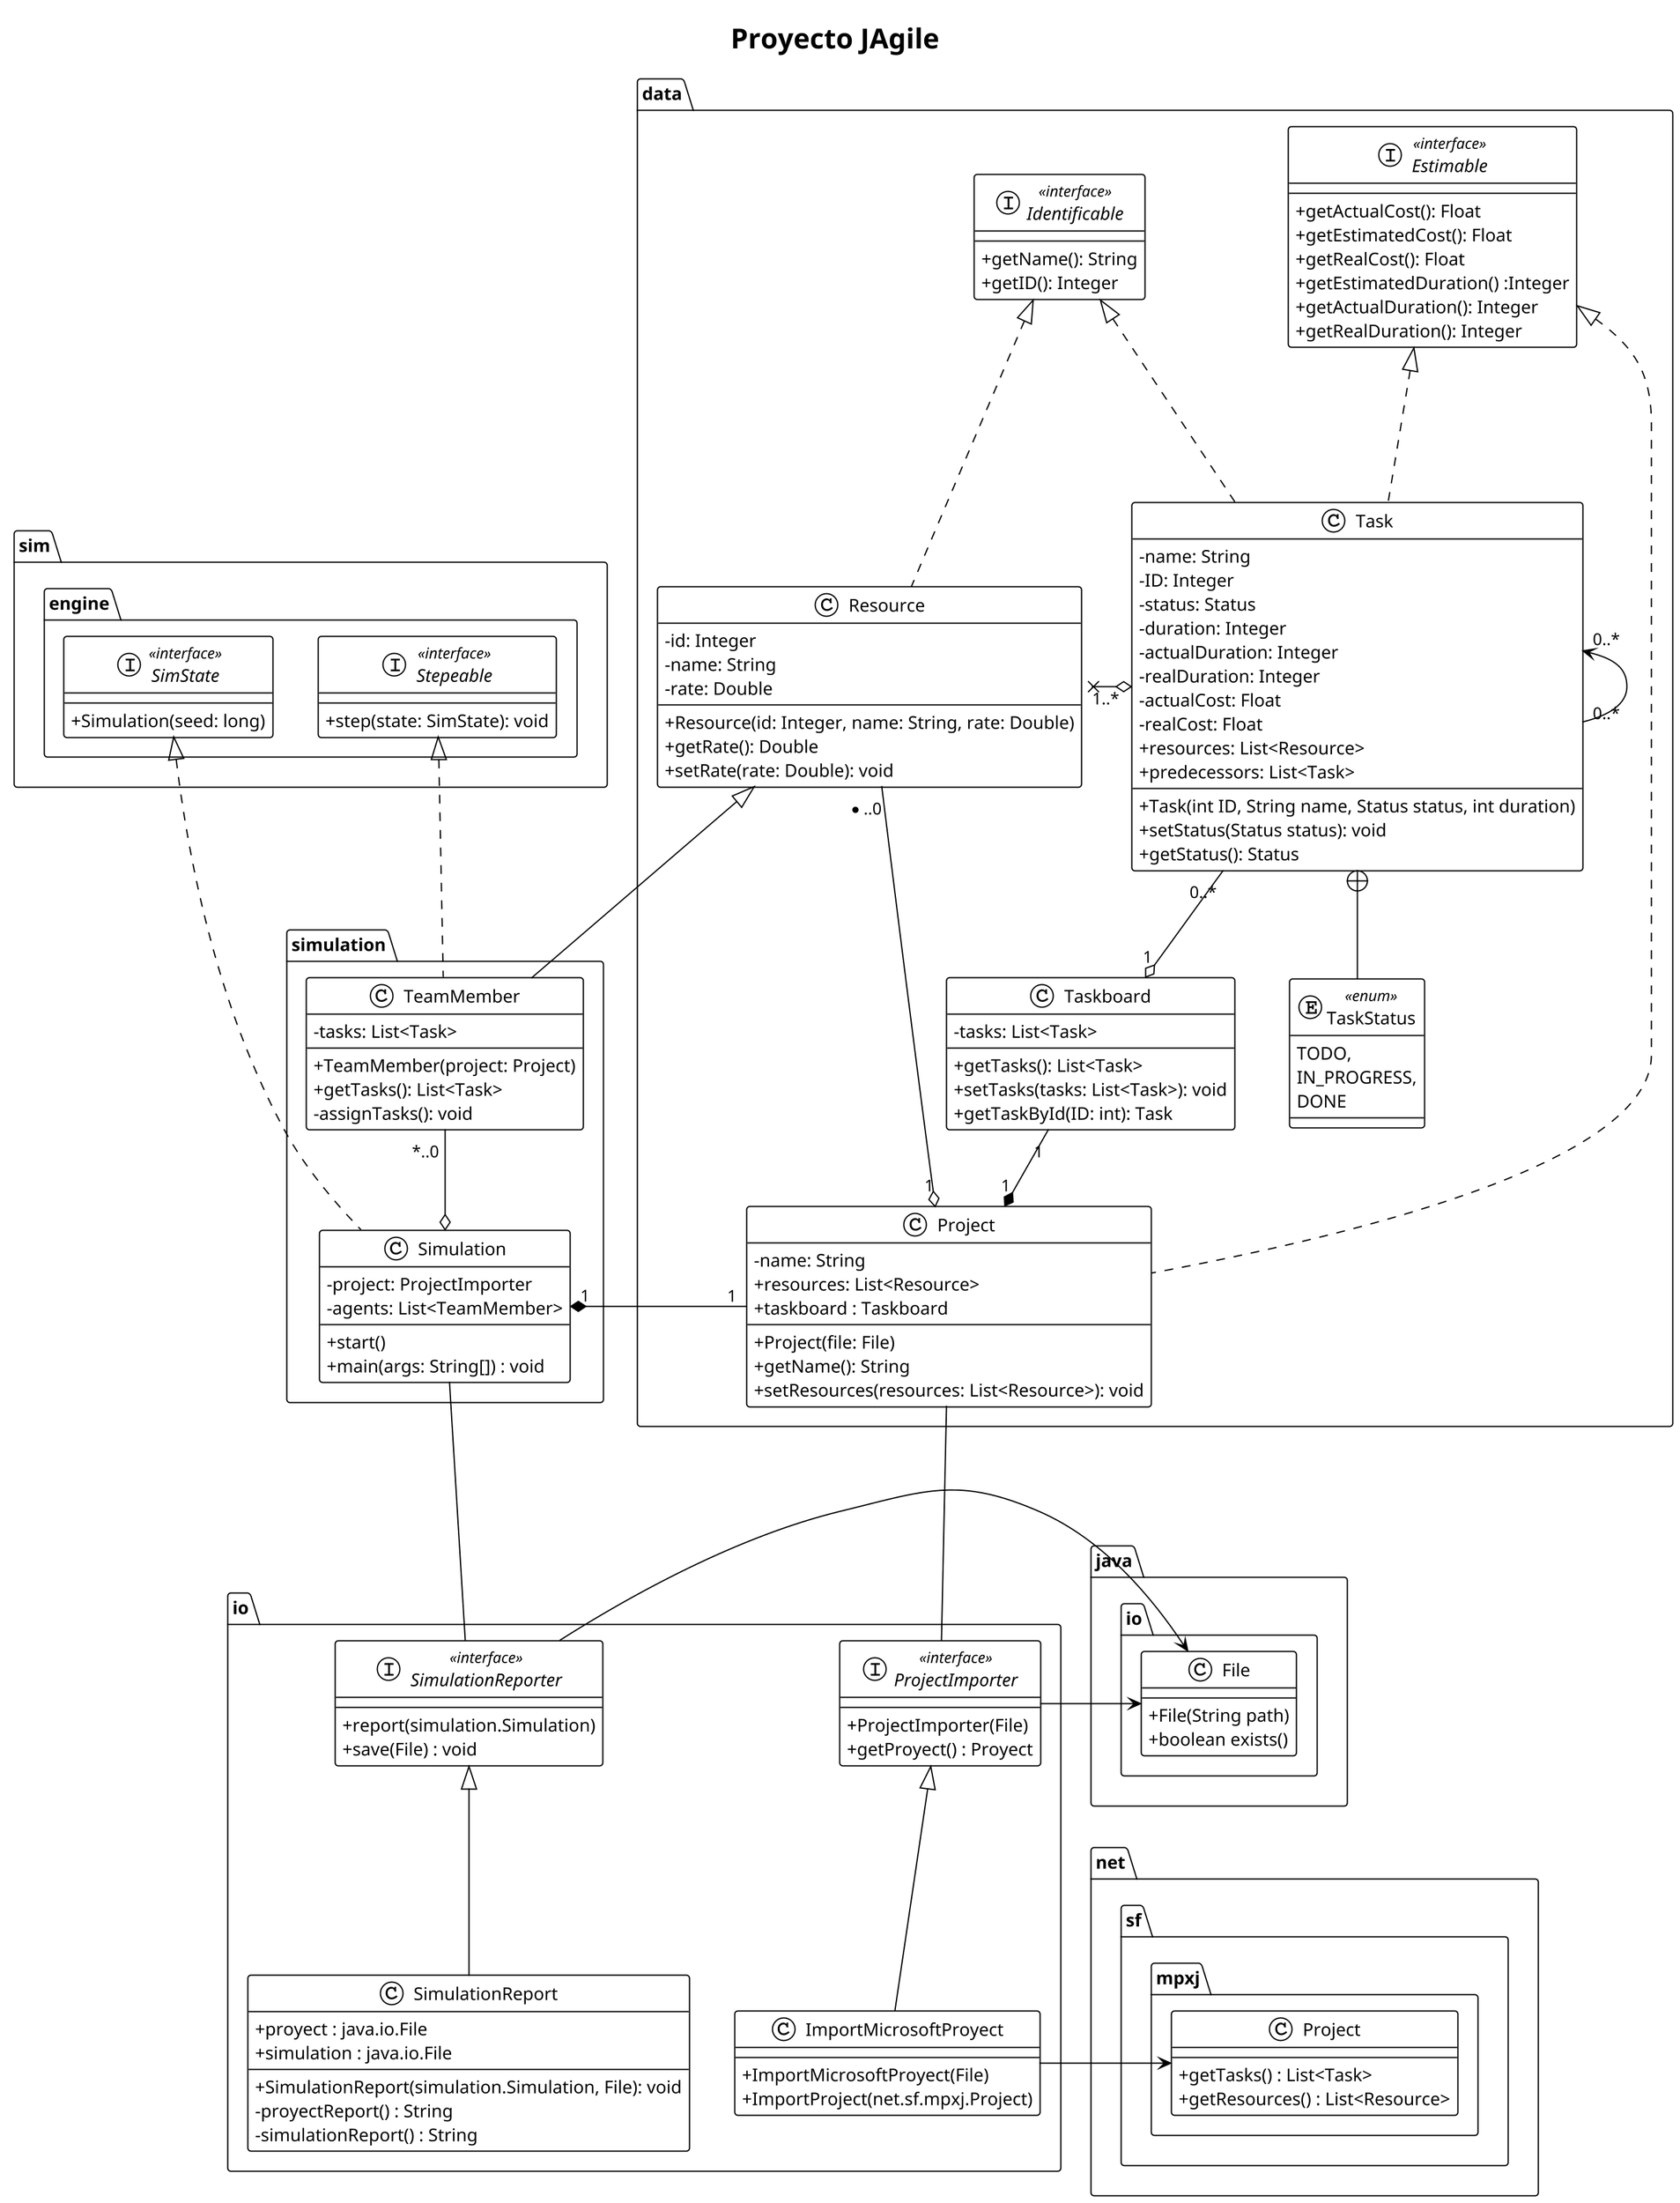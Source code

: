 
@startuml
title Proyecto JAgile
!theme plain

skinparam classAttributeIconSize 0
scale 2

'top to bottom direction
'left to right direction

'skinparam linetype polyline
'skinparam linetype ortho

package java.io {
        class File {
                +File(String path)
                +boolean exists()
        }
}

package net.sf.mpxj {
        class Project {
                + getTasks() : List<Task>
                + getResources() : List<Resource>
        }
}

package sim.engine {
        interface Stepeable <<interface>> {
                + step(state: SimState): void
        }

        interface SimState <<interface>> {
                + Simulation(seed: long)
        }
}

package io {
        
        interface SimulationReporter <<interface>> {
                + report(simulation.Simulation)
                + save(File) : void                
        }
        
        interface ProjectImporter <<interface>> {
                + ProjectImporter(File)
                + getProyect() : Proyect
        }

        class SimulationReport {
                + proyect : java.io.File
                + simulation : java.io.File

                + SimulationReport(simulation.Simulation, File): void
                - proyectReport() : String
                - simulationReport() : String
        }

        class ImportMicrosoftProyect {
                + ImportMicrosoftProyect(File)
                + ImportProject(net.sf.mpxj.Project)
        }

        ProjectImporter <|-- ImportMicrosoftProyect
        SimulationReporter <|-- SimulationReport

}

package simulation {
        
        class TeamMember {
                - tasks: List<Task>
                + TeamMember(project: Project)
                + getTasks(): List<Task>
                - assignTasks(): void
        }

        class Simulation {
                - project: ProjectImporter
                - agents: List<TeamMember>
                
                + start()
                + main(args: String[]) : void
        }

        ' asociacion unidireccional
        simulation.TeamMember " *..0 " --o  simulation.Simulation
}


package data {
        
        enum TaskStatus <<enum>> {
                TODO,
                IN_PROGRESS,
                DONE
        }

        
        interface Identificable <<interface>> {
                + getName(): String
                + getID(): Integer
        }

        interface Estimable <<interface>> {
                + getActualCost(): Float
                + getEstimatedCost(): Float
                + getRealCost(): Float
                + getEstimatedDuration() :Integer
                + getActualDuration(): Integer
                + getRealDuration(): Integer
        }

        class Resource {
                - id: Integer
                - name: String
                - rate: Double

                + Resource(id: Integer, name: String, rate: Double)
                + getRate(): Double
                + setRate(rate: Double): void
        }
        
        class Taskboard {
                - tasks: List<Task>
                + getTasks(): List<Task>
                + setTasks(tasks: List<Task>): void
                + getTaskById(ID: int): Task
        }

        class Project {
                - name: String
                + resources: List<Resource>
                + taskboard : Taskboard

                + Project(file: File)
                + getName(): String
                + setResources(resources: List<Resource>): void
        }
        
        class Task {
                - name: String
                - ID: Integer
                - status: Status
                - duration: Integer
                - actualDuration: Integer
                - realDuration: Integer
                - actualCost: Float
                - realCost: Float
                + resources: List<Resource>
                + predecessors: List<Task>

                + Task(int ID, String name, Status status, int duration)
                + setStatus(Status status): void
                + getStatus(): Status
        }

        Estimable <|... Task
        Estimable <|... Project

        Identificable <|... Task
        Identificable <|... Resource

        Resource "1..*" x---left-o Task : ""
        
        Task "0..*" --o "1" Taskboard 
        Task "0..*" <-- "0..*" Task   /'todos los task tienen predecesores'/
        Taskboard "1" --* "1" Project
        
        Resource "*..0" --o "1" Project
        Task +-- TaskStatus
}



io.ImportMicrosoftProyect --r-> net.sf.mpxj.Project
simulation.Simulation -- io.SimulationReporter

io.ProjectImporter -r-> java.io.File
io.SimulationReporter -r-> java.io.File

data.Project --- io.ProjectImporter 
simulation.Simulation "1" *--- "1" data.Project

sim.engine.SimState <|.. simulation.Simulation
sim.engine.Stepeable <|.. simulation.TeamMember

data.Resource <|-- simulation.TeamMember 

@enduml
